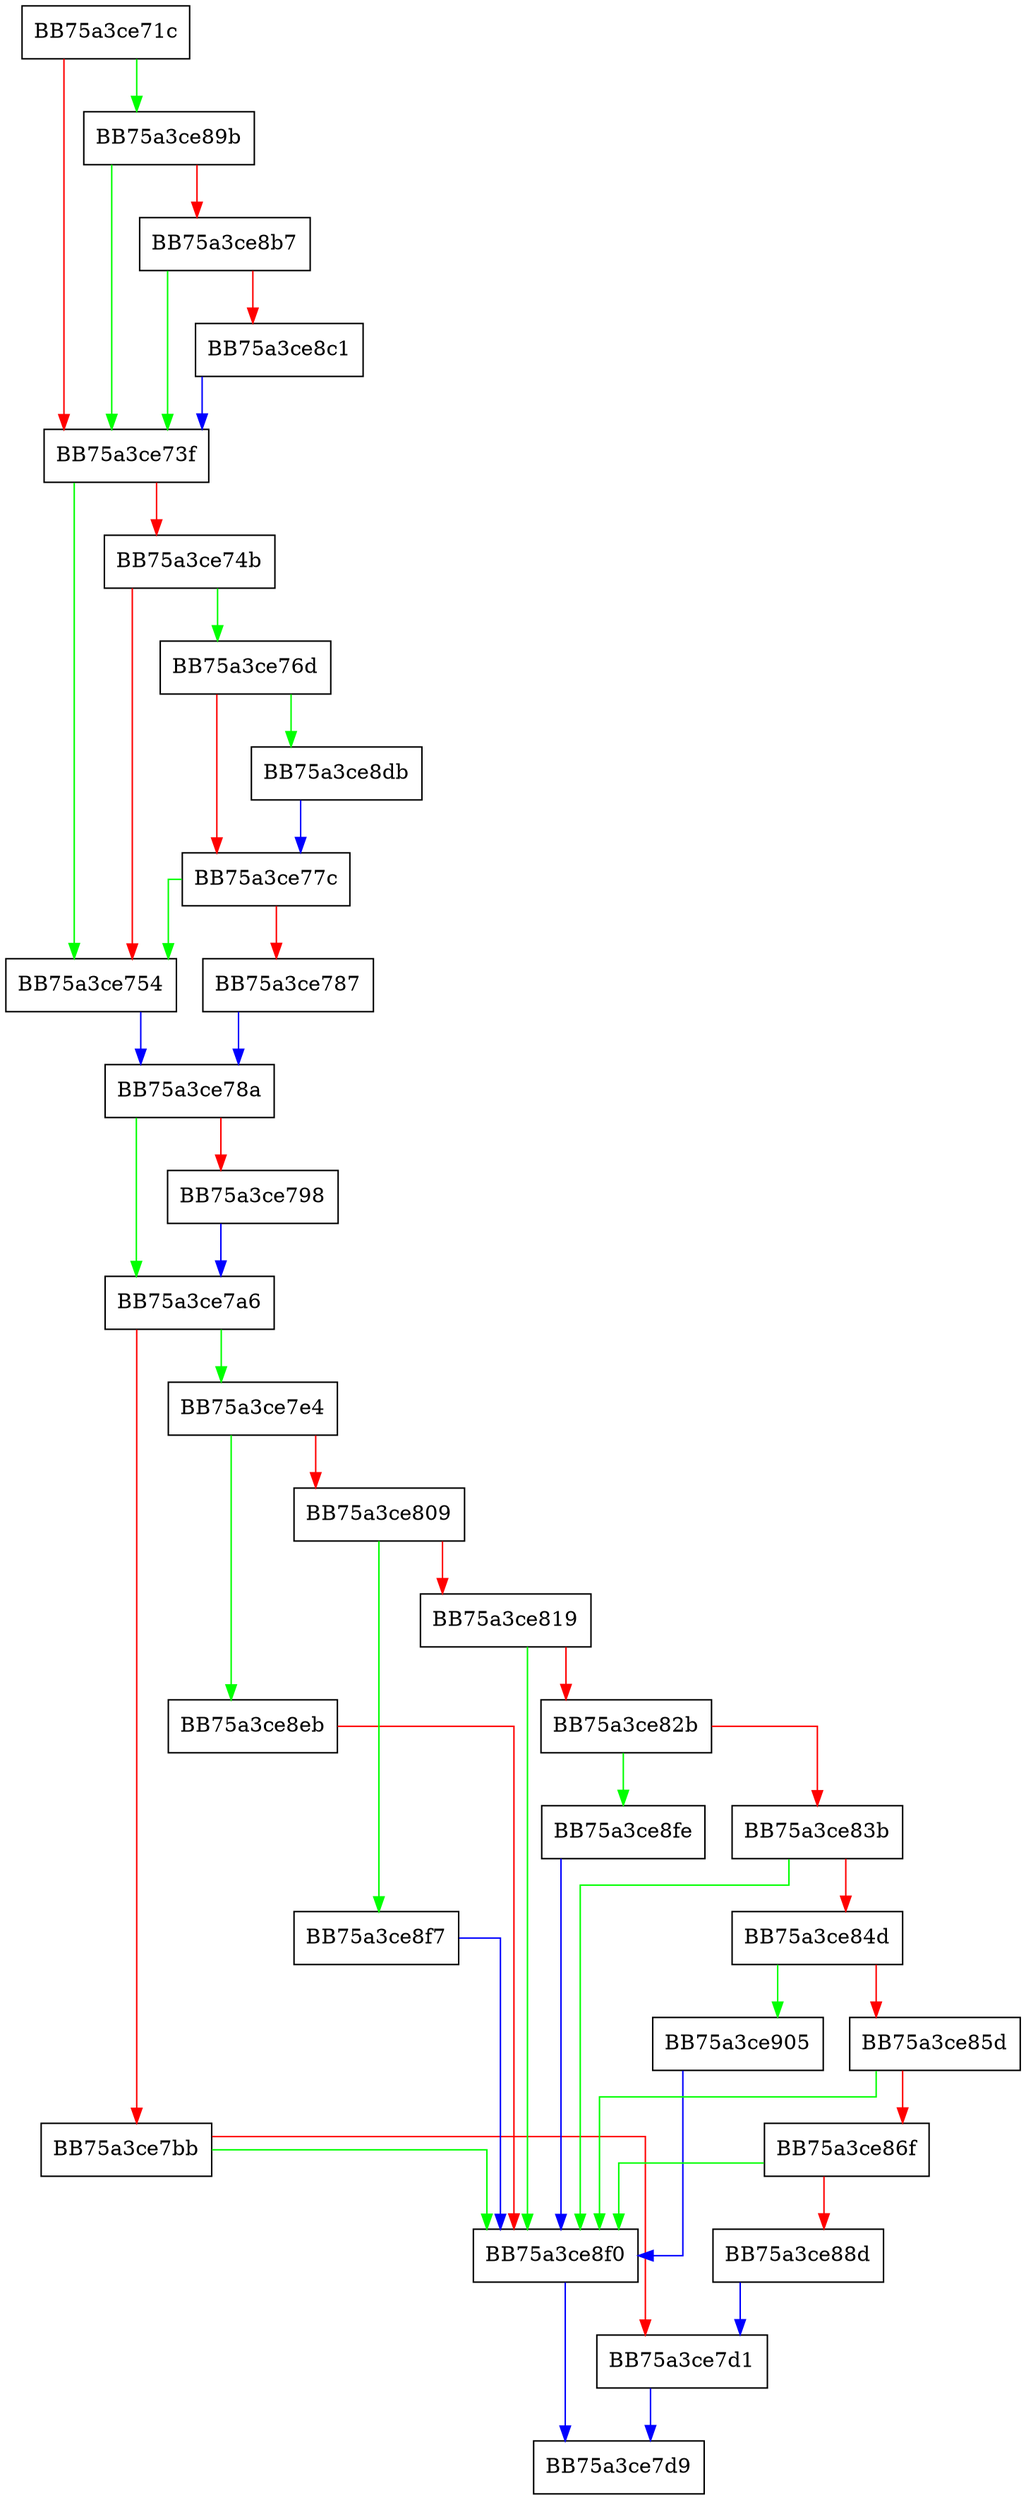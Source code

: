 digraph MOACInitializeEntryFromSR {
  node [shape="box"];
  graph [splines=ortho];
  BB75a3ce71c -> BB75a3ce89b [color="green"];
  BB75a3ce71c -> BB75a3ce73f [color="red"];
  BB75a3ce73f -> BB75a3ce754 [color="green"];
  BB75a3ce73f -> BB75a3ce74b [color="red"];
  BB75a3ce74b -> BB75a3ce76d [color="green"];
  BB75a3ce74b -> BB75a3ce754 [color="red"];
  BB75a3ce754 -> BB75a3ce78a [color="blue"];
  BB75a3ce76d -> BB75a3ce8db [color="green"];
  BB75a3ce76d -> BB75a3ce77c [color="red"];
  BB75a3ce77c -> BB75a3ce754 [color="green"];
  BB75a3ce77c -> BB75a3ce787 [color="red"];
  BB75a3ce787 -> BB75a3ce78a [color="blue"];
  BB75a3ce78a -> BB75a3ce7a6 [color="green"];
  BB75a3ce78a -> BB75a3ce798 [color="red"];
  BB75a3ce798 -> BB75a3ce7a6 [color="blue"];
  BB75a3ce7a6 -> BB75a3ce7e4 [color="green"];
  BB75a3ce7a6 -> BB75a3ce7bb [color="red"];
  BB75a3ce7bb -> BB75a3ce8f0 [color="green"];
  BB75a3ce7bb -> BB75a3ce7d1 [color="red"];
  BB75a3ce7d1 -> BB75a3ce7d9 [color="blue"];
  BB75a3ce7e4 -> BB75a3ce8eb [color="green"];
  BB75a3ce7e4 -> BB75a3ce809 [color="red"];
  BB75a3ce809 -> BB75a3ce8f7 [color="green"];
  BB75a3ce809 -> BB75a3ce819 [color="red"];
  BB75a3ce819 -> BB75a3ce8f0 [color="green"];
  BB75a3ce819 -> BB75a3ce82b [color="red"];
  BB75a3ce82b -> BB75a3ce8fe [color="green"];
  BB75a3ce82b -> BB75a3ce83b [color="red"];
  BB75a3ce83b -> BB75a3ce8f0 [color="green"];
  BB75a3ce83b -> BB75a3ce84d [color="red"];
  BB75a3ce84d -> BB75a3ce905 [color="green"];
  BB75a3ce84d -> BB75a3ce85d [color="red"];
  BB75a3ce85d -> BB75a3ce8f0 [color="green"];
  BB75a3ce85d -> BB75a3ce86f [color="red"];
  BB75a3ce86f -> BB75a3ce8f0 [color="green"];
  BB75a3ce86f -> BB75a3ce88d [color="red"];
  BB75a3ce88d -> BB75a3ce7d1 [color="blue"];
  BB75a3ce89b -> BB75a3ce73f [color="green"];
  BB75a3ce89b -> BB75a3ce8b7 [color="red"];
  BB75a3ce8b7 -> BB75a3ce73f [color="green"];
  BB75a3ce8b7 -> BB75a3ce8c1 [color="red"];
  BB75a3ce8c1 -> BB75a3ce73f [color="blue"];
  BB75a3ce8db -> BB75a3ce77c [color="blue"];
  BB75a3ce8eb -> BB75a3ce8f0 [color="red"];
  BB75a3ce8f0 -> BB75a3ce7d9 [color="blue"];
  BB75a3ce8f7 -> BB75a3ce8f0 [color="blue"];
  BB75a3ce8fe -> BB75a3ce8f0 [color="blue"];
  BB75a3ce905 -> BB75a3ce8f0 [color="blue"];
}